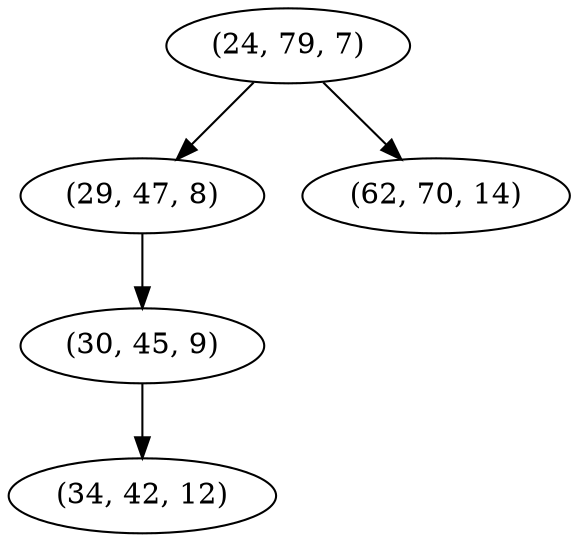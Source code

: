 digraph tree {
    "(24, 79, 7)";
    "(29, 47, 8)";
    "(30, 45, 9)";
    "(34, 42, 12)";
    "(62, 70, 14)";
    "(24, 79, 7)" -> "(29, 47, 8)";
    "(24, 79, 7)" -> "(62, 70, 14)";
    "(29, 47, 8)" -> "(30, 45, 9)";
    "(30, 45, 9)" -> "(34, 42, 12)";
}
